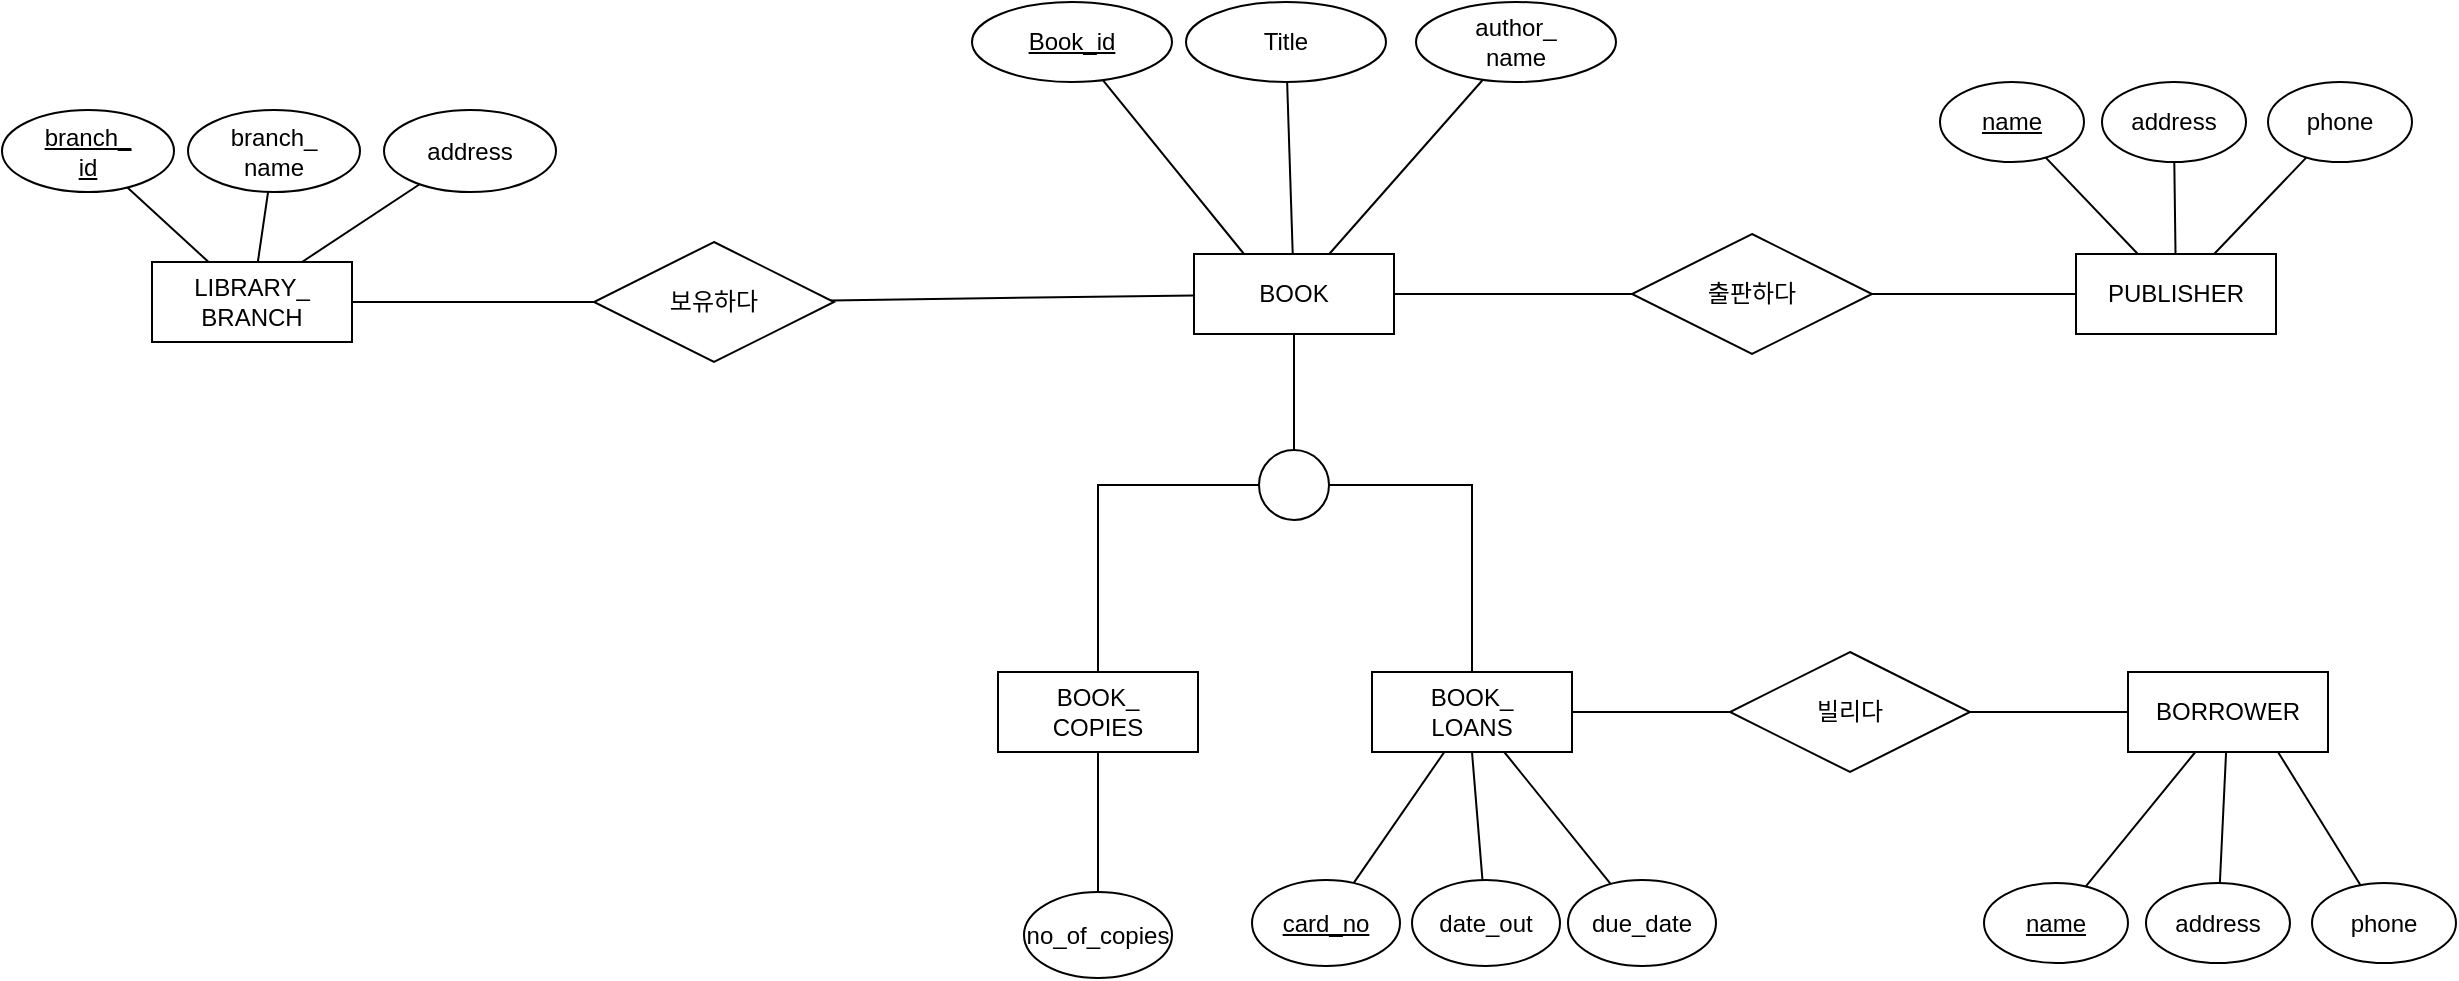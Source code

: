 <mxfile version="24.4.2" type="github">
  <diagram name="페이지-1" id="fh1qdikulwQxw29R_lR1">
    <mxGraphModel dx="1384" dy="977" grid="0" gridSize="10" guides="1" tooltips="1" connect="1" arrows="1" fold="1" page="1" pageScale="1" pageWidth="1600" pageHeight="900" math="0" shadow="0">
      <root>
        <mxCell id="0" />
        <mxCell id="1" parent="0" />
        <mxCell id="qKr7elNxfZ92_BYXAV81-46" style="rounded=0;orthogonalLoop=1;jettySize=auto;html=1;endArrow=none;endFill=0;" edge="1" parent="1" source="qKr7elNxfZ92_BYXAV81-1" target="qKr7elNxfZ92_BYXAV81-44">
          <mxGeometry relative="1" as="geometry" />
        </mxCell>
        <mxCell id="qKr7elNxfZ92_BYXAV81-1" value="BOOK" style="whiteSpace=wrap;html=1;align=center;" vertex="1" parent="1">
          <mxGeometry x="699" y="310" width="100" height="40" as="geometry" />
        </mxCell>
        <mxCell id="qKr7elNxfZ92_BYXAV81-3" value="BOOK_&lt;div&gt;COPIES&lt;/div&gt;" style="whiteSpace=wrap;html=1;align=center;" vertex="1" parent="1">
          <mxGeometry x="601" y="519" width="100" height="40" as="geometry" />
        </mxCell>
        <mxCell id="qKr7elNxfZ92_BYXAV81-50" style="edgeStyle=orthogonalEdgeStyle;rounded=0;orthogonalLoop=1;jettySize=auto;html=1;entryX=0;entryY=0.5;entryDx=0;entryDy=0;endArrow=none;endFill=0;" edge="1" parent="1" source="qKr7elNxfZ92_BYXAV81-5" target="qKr7elNxfZ92_BYXAV81-43">
          <mxGeometry relative="1" as="geometry" />
        </mxCell>
        <mxCell id="qKr7elNxfZ92_BYXAV81-52" value="" style="rounded=0;orthogonalLoop=1;jettySize=auto;html=1;endArrow=none;endFill=0;" edge="1" parent="1" source="qKr7elNxfZ92_BYXAV81-5" target="qKr7elNxfZ92_BYXAV81-41">
          <mxGeometry relative="1" as="geometry" />
        </mxCell>
        <mxCell id="qKr7elNxfZ92_BYXAV81-5" value="BOOK_&lt;div&gt;LOANS&lt;/div&gt;" style="whiteSpace=wrap;html=1;align=center;" vertex="1" parent="1">
          <mxGeometry x="788" y="519" width="100" height="40" as="geometry" />
        </mxCell>
        <mxCell id="qKr7elNxfZ92_BYXAV81-6" value="&lt;u&gt;Book_id&lt;/u&gt;" style="ellipse;whiteSpace=wrap;html=1;align=center;" vertex="1" parent="1">
          <mxGeometry x="588" y="184" width="100" height="40" as="geometry" />
        </mxCell>
        <mxCell id="qKr7elNxfZ92_BYXAV81-12" style="rounded=0;orthogonalLoop=1;jettySize=auto;html=1;endArrow=none;endFill=0;" edge="1" parent="1" source="qKr7elNxfZ92_BYXAV81-7" target="qKr7elNxfZ92_BYXAV81-1">
          <mxGeometry relative="1" as="geometry" />
        </mxCell>
        <mxCell id="qKr7elNxfZ92_BYXAV81-7" value="Title" style="ellipse;whiteSpace=wrap;html=1;align=center;" vertex="1" parent="1">
          <mxGeometry x="695" y="184" width="100" height="40" as="geometry" />
        </mxCell>
        <mxCell id="qKr7elNxfZ92_BYXAV81-10" style="rounded=0;orthogonalLoop=1;jettySize=auto;html=1;endArrow=none;endFill=0;entryX=0.25;entryY=0;entryDx=0;entryDy=0;" edge="1" parent="1" source="qKr7elNxfZ92_BYXAV81-6" target="qKr7elNxfZ92_BYXAV81-1">
          <mxGeometry relative="1" as="geometry">
            <mxPoint x="1183" y="-25" as="targetPoint" />
          </mxGeometry>
        </mxCell>
        <mxCell id="qKr7elNxfZ92_BYXAV81-24" value="" style="rounded=0;orthogonalLoop=1;jettySize=auto;html=1;endArrow=none;endFill=0;" edge="1" parent="1" source="qKr7elNxfZ92_BYXAV81-15" target="qKr7elNxfZ92_BYXAV81-23">
          <mxGeometry relative="1" as="geometry" />
        </mxCell>
        <mxCell id="qKr7elNxfZ92_BYXAV81-15" value="LIBRARY_&lt;div&gt;BRANCH&lt;/div&gt;" style="whiteSpace=wrap;html=1;align=center;" vertex="1" parent="1">
          <mxGeometry x="178" y="314" width="100" height="40" as="geometry" />
        </mxCell>
        <mxCell id="qKr7elNxfZ92_BYXAV81-20" value="" style="rounded=0;orthogonalLoop=1;jettySize=auto;html=1;endArrow=none;endFill=0;" edge="1" parent="1" source="qKr7elNxfZ92_BYXAV81-16" target="qKr7elNxfZ92_BYXAV81-15">
          <mxGeometry relative="1" as="geometry" />
        </mxCell>
        <mxCell id="qKr7elNxfZ92_BYXAV81-16" value="&lt;u&gt;branch_&lt;/u&gt;&lt;div&gt;&lt;u&gt;id&lt;/u&gt;&lt;/div&gt;" style="ellipse;whiteSpace=wrap;html=1;align=center;" vertex="1" parent="1">
          <mxGeometry x="103" y="238" width="86" height="41" as="geometry" />
        </mxCell>
        <mxCell id="qKr7elNxfZ92_BYXAV81-21" value="" style="rounded=0;orthogonalLoop=1;jettySize=auto;html=1;endArrow=none;endFill=0;" edge="1" parent="1" source="qKr7elNxfZ92_BYXAV81-18" target="qKr7elNxfZ92_BYXAV81-15">
          <mxGeometry relative="1" as="geometry" />
        </mxCell>
        <mxCell id="qKr7elNxfZ92_BYXAV81-18" value="branch_&lt;div&gt;name&lt;/div&gt;" style="ellipse;whiteSpace=wrap;html=1;align=center;" vertex="1" parent="1">
          <mxGeometry x="196" y="238" width="86" height="41" as="geometry" />
        </mxCell>
        <mxCell id="qKr7elNxfZ92_BYXAV81-22" style="rounded=0;orthogonalLoop=1;jettySize=auto;html=1;entryX=0.75;entryY=0;entryDx=0;entryDy=0;endArrow=none;endFill=0;" edge="1" parent="1" source="qKr7elNxfZ92_BYXAV81-19" target="qKr7elNxfZ92_BYXAV81-15">
          <mxGeometry relative="1" as="geometry" />
        </mxCell>
        <mxCell id="qKr7elNxfZ92_BYXAV81-19" value="address" style="ellipse;whiteSpace=wrap;html=1;align=center;" vertex="1" parent="1">
          <mxGeometry x="294" y="238" width="86" height="41" as="geometry" />
        </mxCell>
        <mxCell id="qKr7elNxfZ92_BYXAV81-40" style="rounded=0;orthogonalLoop=1;jettySize=auto;html=1;endArrow=none;endFill=0;" edge="1" parent="1" source="qKr7elNxfZ92_BYXAV81-23" target="qKr7elNxfZ92_BYXAV81-1">
          <mxGeometry relative="1" as="geometry" />
        </mxCell>
        <mxCell id="qKr7elNxfZ92_BYXAV81-23" value="보유하다" style="shape=rhombus;perimeter=rhombusPerimeter;whiteSpace=wrap;html=1;align=center;" vertex="1" parent="1">
          <mxGeometry x="399" y="304" width="120" height="60" as="geometry" />
        </mxCell>
        <mxCell id="qKr7elNxfZ92_BYXAV81-29" value="" style="rounded=0;orthogonalLoop=1;jettySize=auto;html=1;endArrow=none;endFill=0;" edge="1" parent="1" source="qKr7elNxfZ92_BYXAV81-27" target="qKr7elNxfZ92_BYXAV81-28">
          <mxGeometry relative="1" as="geometry" />
        </mxCell>
        <mxCell id="qKr7elNxfZ92_BYXAV81-27" value="PUBLISHER" style="whiteSpace=wrap;html=1;align=center;" vertex="1" parent="1">
          <mxGeometry x="1140" y="310" width="100" height="40" as="geometry" />
        </mxCell>
        <mxCell id="qKr7elNxfZ92_BYXAV81-30" value="" style="rounded=0;orthogonalLoop=1;jettySize=auto;html=1;endArrow=none;endFill=0;" edge="1" parent="1" source="qKr7elNxfZ92_BYXAV81-28" target="qKr7elNxfZ92_BYXAV81-1">
          <mxGeometry relative="1" as="geometry" />
        </mxCell>
        <mxCell id="qKr7elNxfZ92_BYXAV81-28" value="출판하다" style="shape=rhombus;perimeter=rhombusPerimeter;whiteSpace=wrap;html=1;align=center;" vertex="1" parent="1">
          <mxGeometry x="918" y="300" width="120" height="60" as="geometry" />
        </mxCell>
        <mxCell id="qKr7elNxfZ92_BYXAV81-32" style="rounded=0;orthogonalLoop=1;jettySize=auto;html=1;endArrow=none;endFill=0;" edge="1" parent="1" source="qKr7elNxfZ92_BYXAV81-31" target="qKr7elNxfZ92_BYXAV81-1">
          <mxGeometry relative="1" as="geometry" />
        </mxCell>
        <mxCell id="qKr7elNxfZ92_BYXAV81-31" value="author_&lt;div&gt;name&lt;/div&gt;" style="ellipse;whiteSpace=wrap;html=1;align=center;" vertex="1" parent="1">
          <mxGeometry x="810" y="184" width="100" height="40" as="geometry" />
        </mxCell>
        <mxCell id="qKr7elNxfZ92_BYXAV81-36" style="rounded=0;orthogonalLoop=1;jettySize=auto;html=1;endArrow=none;endFill=0;" edge="1" parent="1" source="qKr7elNxfZ92_BYXAV81-33" target="qKr7elNxfZ92_BYXAV81-27">
          <mxGeometry relative="1" as="geometry" />
        </mxCell>
        <mxCell id="qKr7elNxfZ92_BYXAV81-33" value="&lt;u&gt;name&lt;/u&gt;" style="ellipse;whiteSpace=wrap;html=1;align=center;" vertex="1" parent="1">
          <mxGeometry x="1072" y="224" width="72" height="40" as="geometry" />
        </mxCell>
        <mxCell id="qKr7elNxfZ92_BYXAV81-37" value="" style="rounded=0;orthogonalLoop=1;jettySize=auto;html=1;endArrow=none;endFill=0;" edge="1" parent="1" source="qKr7elNxfZ92_BYXAV81-34" target="qKr7elNxfZ92_BYXAV81-27">
          <mxGeometry relative="1" as="geometry" />
        </mxCell>
        <mxCell id="qKr7elNxfZ92_BYXAV81-34" value="address" style="ellipse;whiteSpace=wrap;html=1;align=center;" vertex="1" parent="1">
          <mxGeometry x="1153" y="224" width="72" height="40" as="geometry" />
        </mxCell>
        <mxCell id="qKr7elNxfZ92_BYXAV81-38" style="rounded=0;orthogonalLoop=1;jettySize=auto;html=1;endArrow=none;endFill=0;" edge="1" parent="1" source="qKr7elNxfZ92_BYXAV81-35" target="qKr7elNxfZ92_BYXAV81-27">
          <mxGeometry relative="1" as="geometry" />
        </mxCell>
        <mxCell id="qKr7elNxfZ92_BYXAV81-35" value="phone" style="ellipse;whiteSpace=wrap;html=1;align=center;" vertex="1" parent="1">
          <mxGeometry x="1236" y="224" width="72" height="40" as="geometry" />
        </mxCell>
        <mxCell id="qKr7elNxfZ92_BYXAV81-41" value="&lt;u&gt;card_no&lt;/u&gt;" style="ellipse;whiteSpace=wrap;html=1;align=center;" vertex="1" parent="1">
          <mxGeometry x="728" y="623" width="74" height="43" as="geometry" />
        </mxCell>
        <mxCell id="qKr7elNxfZ92_BYXAV81-51" style="edgeStyle=orthogonalEdgeStyle;rounded=0;orthogonalLoop=1;jettySize=auto;html=1;endArrow=none;endFill=0;" edge="1" parent="1" source="qKr7elNxfZ92_BYXAV81-43" target="qKr7elNxfZ92_BYXAV81-49">
          <mxGeometry relative="1" as="geometry" />
        </mxCell>
        <mxCell id="qKr7elNxfZ92_BYXAV81-43" value="빌리다" style="shape=rhombus;perimeter=rhombusPerimeter;whiteSpace=wrap;html=1;align=center;" vertex="1" parent="1">
          <mxGeometry x="967" y="509" width="120" height="60" as="geometry" />
        </mxCell>
        <mxCell id="qKr7elNxfZ92_BYXAV81-47" style="edgeStyle=orthogonalEdgeStyle;rounded=0;orthogonalLoop=1;jettySize=auto;html=1;endArrow=none;endFill=0;" edge="1" parent="1" source="qKr7elNxfZ92_BYXAV81-44" target="qKr7elNxfZ92_BYXAV81-3">
          <mxGeometry relative="1" as="geometry" />
        </mxCell>
        <mxCell id="qKr7elNxfZ92_BYXAV81-48" style="edgeStyle=orthogonalEdgeStyle;rounded=0;orthogonalLoop=1;jettySize=auto;html=1;endArrow=none;endFill=0;" edge="1" parent="1" source="qKr7elNxfZ92_BYXAV81-44" target="qKr7elNxfZ92_BYXAV81-5">
          <mxGeometry relative="1" as="geometry" />
        </mxCell>
        <mxCell id="qKr7elNxfZ92_BYXAV81-44" value="" style="ellipse;whiteSpace=wrap;html=1;aspect=fixed;" vertex="1" parent="1">
          <mxGeometry x="731.5" y="408" width="35" height="35" as="geometry" />
        </mxCell>
        <mxCell id="qKr7elNxfZ92_BYXAV81-49" value="BORROWER" style="whiteSpace=wrap;html=1;align=center;" vertex="1" parent="1">
          <mxGeometry x="1166" y="519" width="100" height="40" as="geometry" />
        </mxCell>
        <mxCell id="qKr7elNxfZ92_BYXAV81-57" style="rounded=0;orthogonalLoop=1;jettySize=auto;html=1;entryX=0.5;entryY=1;entryDx=0;entryDy=0;endArrow=none;endFill=0;" edge="1" parent="1" source="qKr7elNxfZ92_BYXAV81-55" target="qKr7elNxfZ92_BYXAV81-5">
          <mxGeometry relative="1" as="geometry" />
        </mxCell>
        <mxCell id="qKr7elNxfZ92_BYXAV81-55" value="date_out" style="ellipse;whiteSpace=wrap;html=1;align=center;" vertex="1" parent="1">
          <mxGeometry x="808" y="623" width="74" height="43" as="geometry" />
        </mxCell>
        <mxCell id="qKr7elNxfZ92_BYXAV81-58" style="rounded=0;orthogonalLoop=1;jettySize=auto;html=1;endArrow=none;endFill=0;" edge="1" parent="1" source="qKr7elNxfZ92_BYXAV81-56" target="qKr7elNxfZ92_BYXAV81-5">
          <mxGeometry relative="1" as="geometry" />
        </mxCell>
        <mxCell id="qKr7elNxfZ92_BYXAV81-56" value="due_date" style="ellipse;whiteSpace=wrap;html=1;align=center;" vertex="1" parent="1">
          <mxGeometry x="886" y="623" width="74" height="43" as="geometry" />
        </mxCell>
        <mxCell id="qKr7elNxfZ92_BYXAV81-60" style="rounded=0;orthogonalLoop=1;jettySize=auto;html=1;endArrow=none;endFill=0;" edge="1" parent="1" source="qKr7elNxfZ92_BYXAV81-59" target="qKr7elNxfZ92_BYXAV81-3">
          <mxGeometry relative="1" as="geometry" />
        </mxCell>
        <mxCell id="qKr7elNxfZ92_BYXAV81-59" value="no_of_copies" style="ellipse;whiteSpace=wrap;html=1;align=center;" vertex="1" parent="1">
          <mxGeometry x="614" y="629" width="74" height="43" as="geometry" />
        </mxCell>
        <mxCell id="qKr7elNxfZ92_BYXAV81-64" style="rounded=0;orthogonalLoop=1;jettySize=auto;html=1;endArrow=none;endFill=0;" edge="1" parent="1" source="qKr7elNxfZ92_BYXAV81-61" target="qKr7elNxfZ92_BYXAV81-49">
          <mxGeometry relative="1" as="geometry" />
        </mxCell>
        <mxCell id="qKr7elNxfZ92_BYXAV81-61" value="&lt;u&gt;name&lt;/u&gt;" style="ellipse;whiteSpace=wrap;html=1;align=center;" vertex="1" parent="1">
          <mxGeometry x="1094" y="624.5" width="72" height="40" as="geometry" />
        </mxCell>
        <mxCell id="qKr7elNxfZ92_BYXAV81-65" style="rounded=0;orthogonalLoop=1;jettySize=auto;html=1;endArrow=none;endFill=0;" edge="1" parent="1" source="qKr7elNxfZ92_BYXAV81-62" target="qKr7elNxfZ92_BYXAV81-49">
          <mxGeometry relative="1" as="geometry" />
        </mxCell>
        <mxCell id="qKr7elNxfZ92_BYXAV81-62" value="address" style="ellipse;whiteSpace=wrap;html=1;align=center;" vertex="1" parent="1">
          <mxGeometry x="1175" y="624.5" width="72" height="40" as="geometry" />
        </mxCell>
        <mxCell id="qKr7elNxfZ92_BYXAV81-66" style="rounded=0;orthogonalLoop=1;jettySize=auto;html=1;entryX=0.75;entryY=1;entryDx=0;entryDy=0;endArrow=none;endFill=0;" edge="1" parent="1" source="qKr7elNxfZ92_BYXAV81-63" target="qKr7elNxfZ92_BYXAV81-49">
          <mxGeometry relative="1" as="geometry" />
        </mxCell>
        <mxCell id="qKr7elNxfZ92_BYXAV81-63" value="phone" style="ellipse;whiteSpace=wrap;html=1;align=center;" vertex="1" parent="1">
          <mxGeometry x="1258" y="624.5" width="72" height="40" as="geometry" />
        </mxCell>
      </root>
    </mxGraphModel>
  </diagram>
</mxfile>
